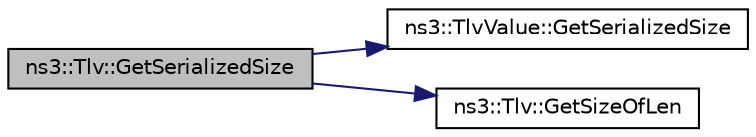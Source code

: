 digraph "ns3::Tlv::GetSerializedSize"
{
 // LATEX_PDF_SIZE
  edge [fontname="Helvetica",fontsize="10",labelfontname="Helvetica",labelfontsize="10"];
  node [fontname="Helvetica",fontsize="10",shape=record];
  rankdir="LR";
  Node1 [label="ns3::Tlv::GetSerializedSize",height=0.2,width=0.4,color="black", fillcolor="grey75", style="filled", fontcolor="black",tooltip=" "];
  Node1 -> Node2 [color="midnightblue",fontsize="10",style="solid",fontname="Helvetica"];
  Node2 [label="ns3::TlvValue::GetSerializedSize",height=0.2,width=0.4,color="black", fillcolor="white", style="filled",URL="$classns3_1_1_tlv_value.html#a5b799b0eaf3fb2cc1fef96335d9eeb32",tooltip="Get serialized size in bytes."];
  Node1 -> Node3 [color="midnightblue",fontsize="10",style="solid",fontname="Helvetica"];
  Node3 [label="ns3::Tlv::GetSizeOfLen",height=0.2,width=0.4,color="black", fillcolor="white", style="filled",URL="$classns3_1_1_tlv.html#ad5ccc14ff879fd8c6195c78f9de91069",tooltip="Get size of length field."];
}
